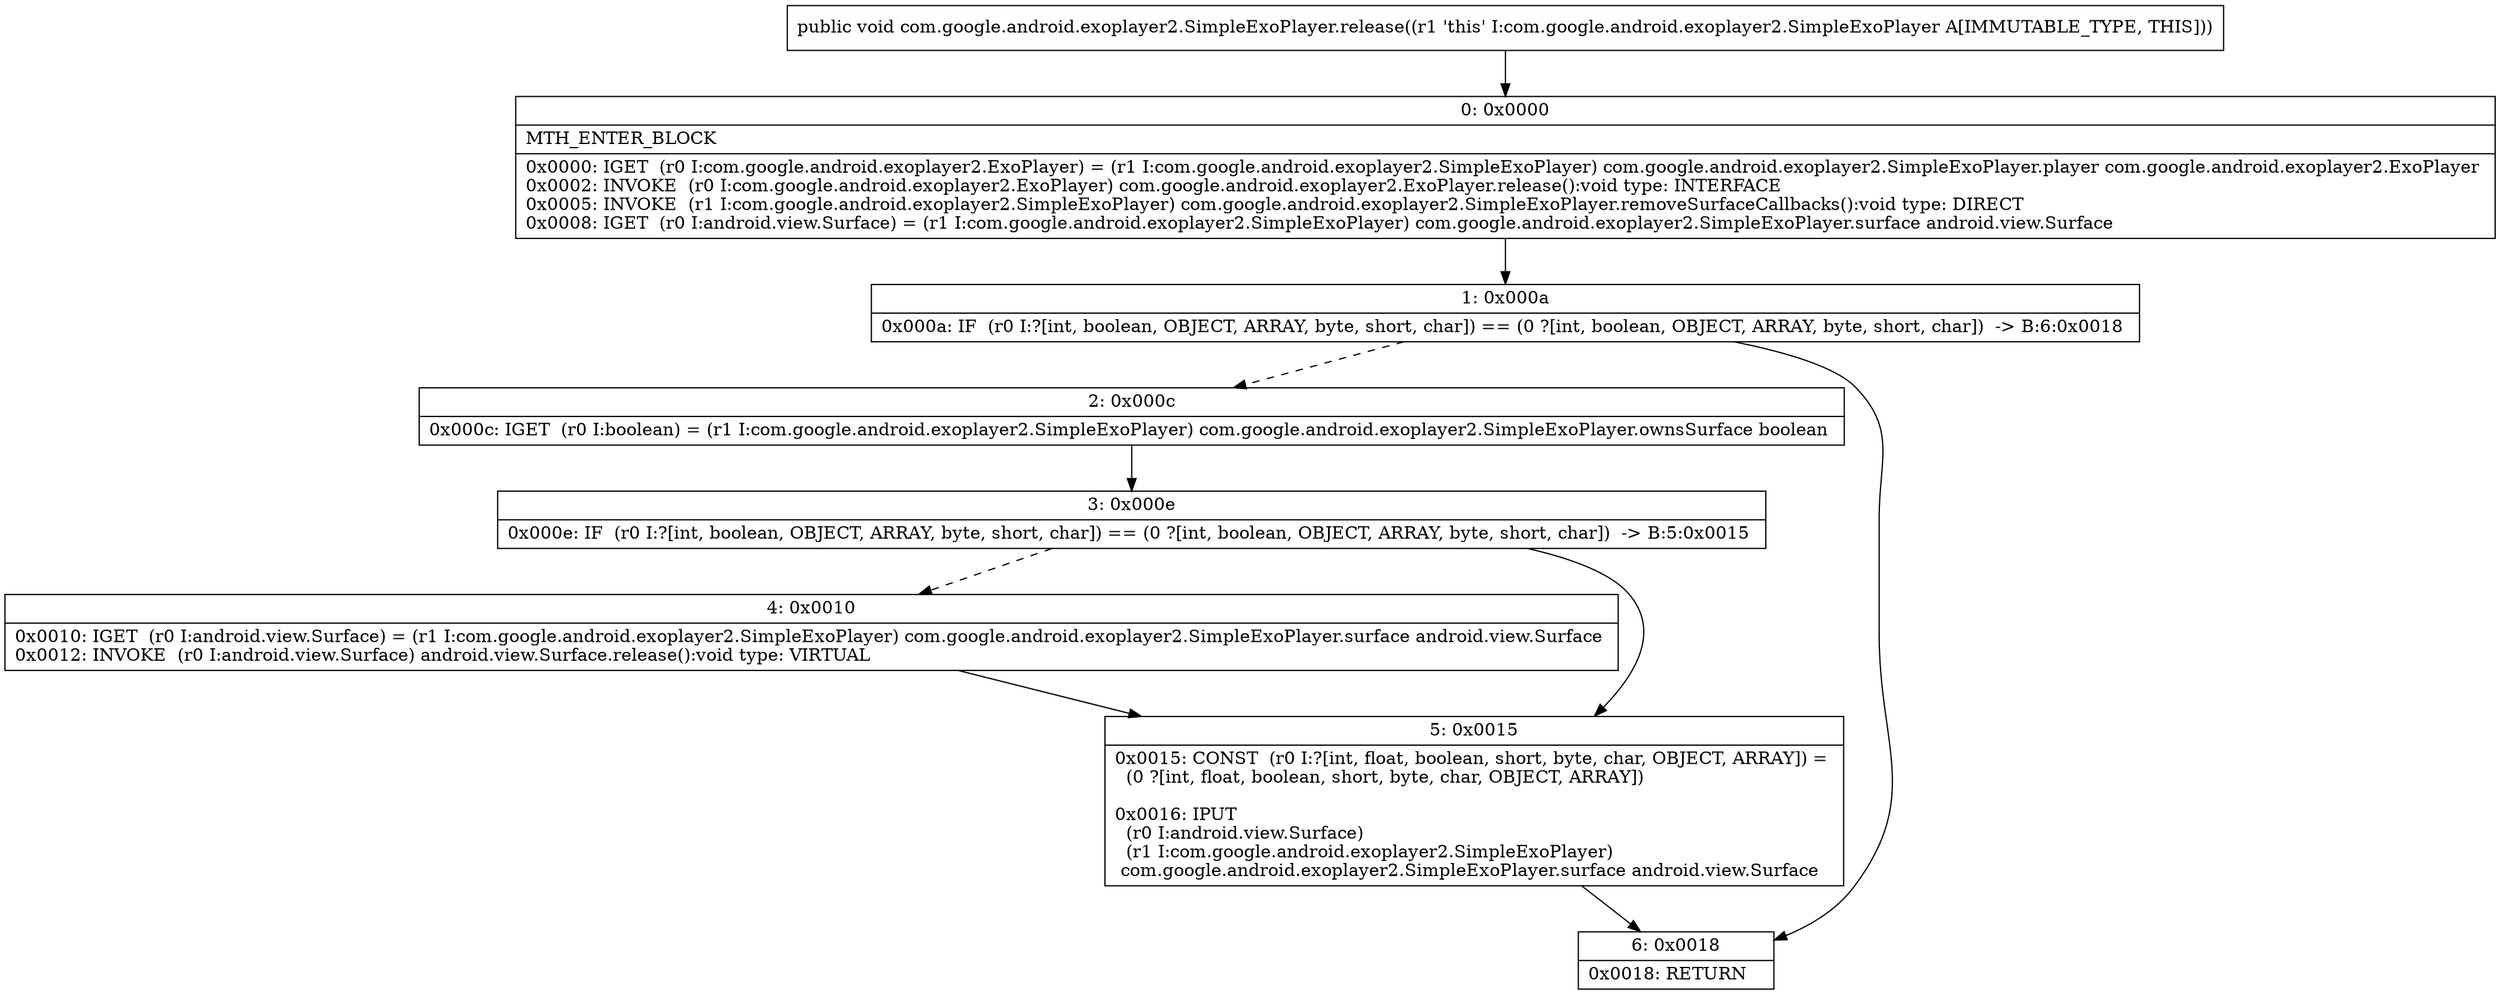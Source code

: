 digraph "CFG forcom.google.android.exoplayer2.SimpleExoPlayer.release()V" {
Node_0 [shape=record,label="{0\:\ 0x0000|MTH_ENTER_BLOCK\l|0x0000: IGET  (r0 I:com.google.android.exoplayer2.ExoPlayer) = (r1 I:com.google.android.exoplayer2.SimpleExoPlayer) com.google.android.exoplayer2.SimpleExoPlayer.player com.google.android.exoplayer2.ExoPlayer \l0x0002: INVOKE  (r0 I:com.google.android.exoplayer2.ExoPlayer) com.google.android.exoplayer2.ExoPlayer.release():void type: INTERFACE \l0x0005: INVOKE  (r1 I:com.google.android.exoplayer2.SimpleExoPlayer) com.google.android.exoplayer2.SimpleExoPlayer.removeSurfaceCallbacks():void type: DIRECT \l0x0008: IGET  (r0 I:android.view.Surface) = (r1 I:com.google.android.exoplayer2.SimpleExoPlayer) com.google.android.exoplayer2.SimpleExoPlayer.surface android.view.Surface \l}"];
Node_1 [shape=record,label="{1\:\ 0x000a|0x000a: IF  (r0 I:?[int, boolean, OBJECT, ARRAY, byte, short, char]) == (0 ?[int, boolean, OBJECT, ARRAY, byte, short, char])  \-\> B:6:0x0018 \l}"];
Node_2 [shape=record,label="{2\:\ 0x000c|0x000c: IGET  (r0 I:boolean) = (r1 I:com.google.android.exoplayer2.SimpleExoPlayer) com.google.android.exoplayer2.SimpleExoPlayer.ownsSurface boolean \l}"];
Node_3 [shape=record,label="{3\:\ 0x000e|0x000e: IF  (r0 I:?[int, boolean, OBJECT, ARRAY, byte, short, char]) == (0 ?[int, boolean, OBJECT, ARRAY, byte, short, char])  \-\> B:5:0x0015 \l}"];
Node_4 [shape=record,label="{4\:\ 0x0010|0x0010: IGET  (r0 I:android.view.Surface) = (r1 I:com.google.android.exoplayer2.SimpleExoPlayer) com.google.android.exoplayer2.SimpleExoPlayer.surface android.view.Surface \l0x0012: INVOKE  (r0 I:android.view.Surface) android.view.Surface.release():void type: VIRTUAL \l}"];
Node_5 [shape=record,label="{5\:\ 0x0015|0x0015: CONST  (r0 I:?[int, float, boolean, short, byte, char, OBJECT, ARRAY]) = \l  (0 ?[int, float, boolean, short, byte, char, OBJECT, ARRAY])\l \l0x0016: IPUT  \l  (r0 I:android.view.Surface)\l  (r1 I:com.google.android.exoplayer2.SimpleExoPlayer)\l com.google.android.exoplayer2.SimpleExoPlayer.surface android.view.Surface \l}"];
Node_6 [shape=record,label="{6\:\ 0x0018|0x0018: RETURN   \l}"];
MethodNode[shape=record,label="{public void com.google.android.exoplayer2.SimpleExoPlayer.release((r1 'this' I:com.google.android.exoplayer2.SimpleExoPlayer A[IMMUTABLE_TYPE, THIS])) }"];
MethodNode -> Node_0;
Node_0 -> Node_1;
Node_1 -> Node_2[style=dashed];
Node_1 -> Node_6;
Node_2 -> Node_3;
Node_3 -> Node_4[style=dashed];
Node_3 -> Node_5;
Node_4 -> Node_5;
Node_5 -> Node_6;
}

